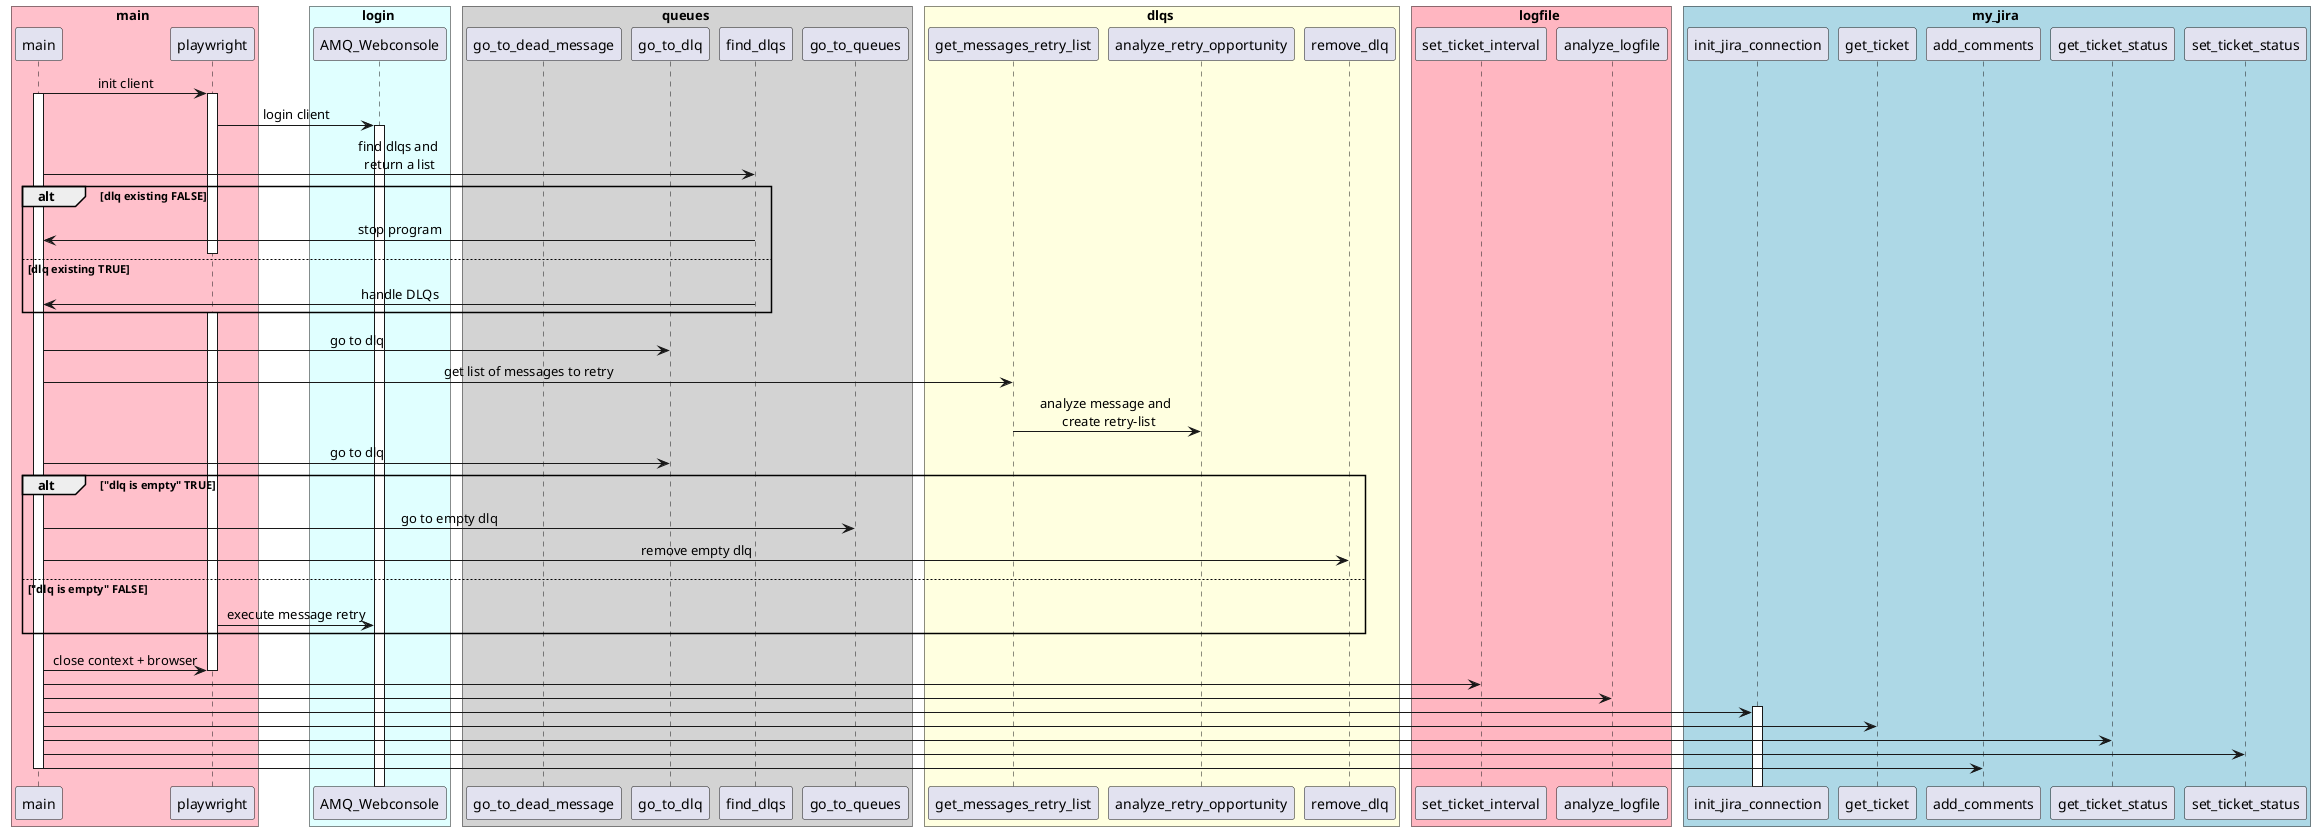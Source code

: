 @startuml

!pragma teoz true

skinparam sequenceMessageAlign center

box main #Pink
    participant "main" as main
    participant "playwright" as playwright
end box

box login #LightCyan
    participant "AMQ_Webconsole" as amq_webconsole
end box

box queues #LightGrey
    participant "go_to_dead_message" as go_to_dead_message
    participant "go_to_dlq" as go_to_dlq
    participant "find_dlqs" as find_dlqs
    participant "go_to_queues" as go_to_queues
end box

box dlqs #LightYellow
    participant "get_messages_retry_list" as retry_list
    participant "analyze_retry_opportunity" as analyze_retry_opportunity
    participant "remove_dlq" as remove_dlq
end box

box logfile #LightPink
    participant "set_ticket_interval" as set_interval
    participant "analyze_logfile" as analyze_logfile
end box

box my_jira #LightBlue
    participant "init_jira_connection" as init_jira_connection
    participant "get_ticket" as get_ticket
    participant "add_comments" as add_comment
    participant "get_ticket_status" as get_ticket_status
    participant "set_ticket_status" as set_ticket_status
end box

main -> playwright: init client
activate main
    activate playwright
    playwright -> amq_webconsole: login client
    activate "amq_webconsole"
    main -> find_dlqs: find dlqs and \nreturn a list

    alt dlq existing FALSE
        find_dlqs -> main: stop program
        deactivate playwright
        else dlq existing TRUE
        find_dlqs -> main: handle DLQs
        activate playwright
    end alt

    main -> go_to_dlq: go to dlq
    main -> retry_list: get list of messages to retry
    retry_list -> analyze_retry_opportunity: analyze message and \n create retry-list
    main -> go_to_dlq: go to dlq

    alt "dlq is empty" TRUE
        main -> go_to_queues: go to empty dlq
        main -> remove_dlq: remove empty dlq
        else "dlq is empty" FALSE
        playwright -> amq_webconsole: execute message retry
    end alt

    main -> playwright: close context + browser
    deactivate playwright

    main -> set_interval
    main -> analyze_logfile
    activate init_jira_connection
        main -> init_jira_connection
        main -> get_ticket
        main -> get_ticket_status
        main -> set_ticket_status
        main -> add_comment

deactivate main

@enduml